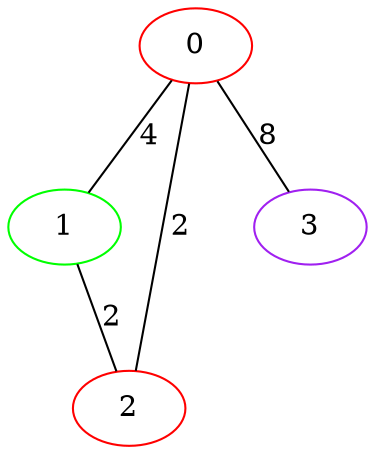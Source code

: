graph "" {
0 [color=red, weight=1];
1 [color=green, weight=2];
2 [color=red, weight=1];
3 [color=purple, weight=4];
0 -- 1  [key=0, label=4];
0 -- 2  [key=0, label=2];
0 -- 3  [key=0, label=8];
1 -- 2  [key=0, label=2];
}
